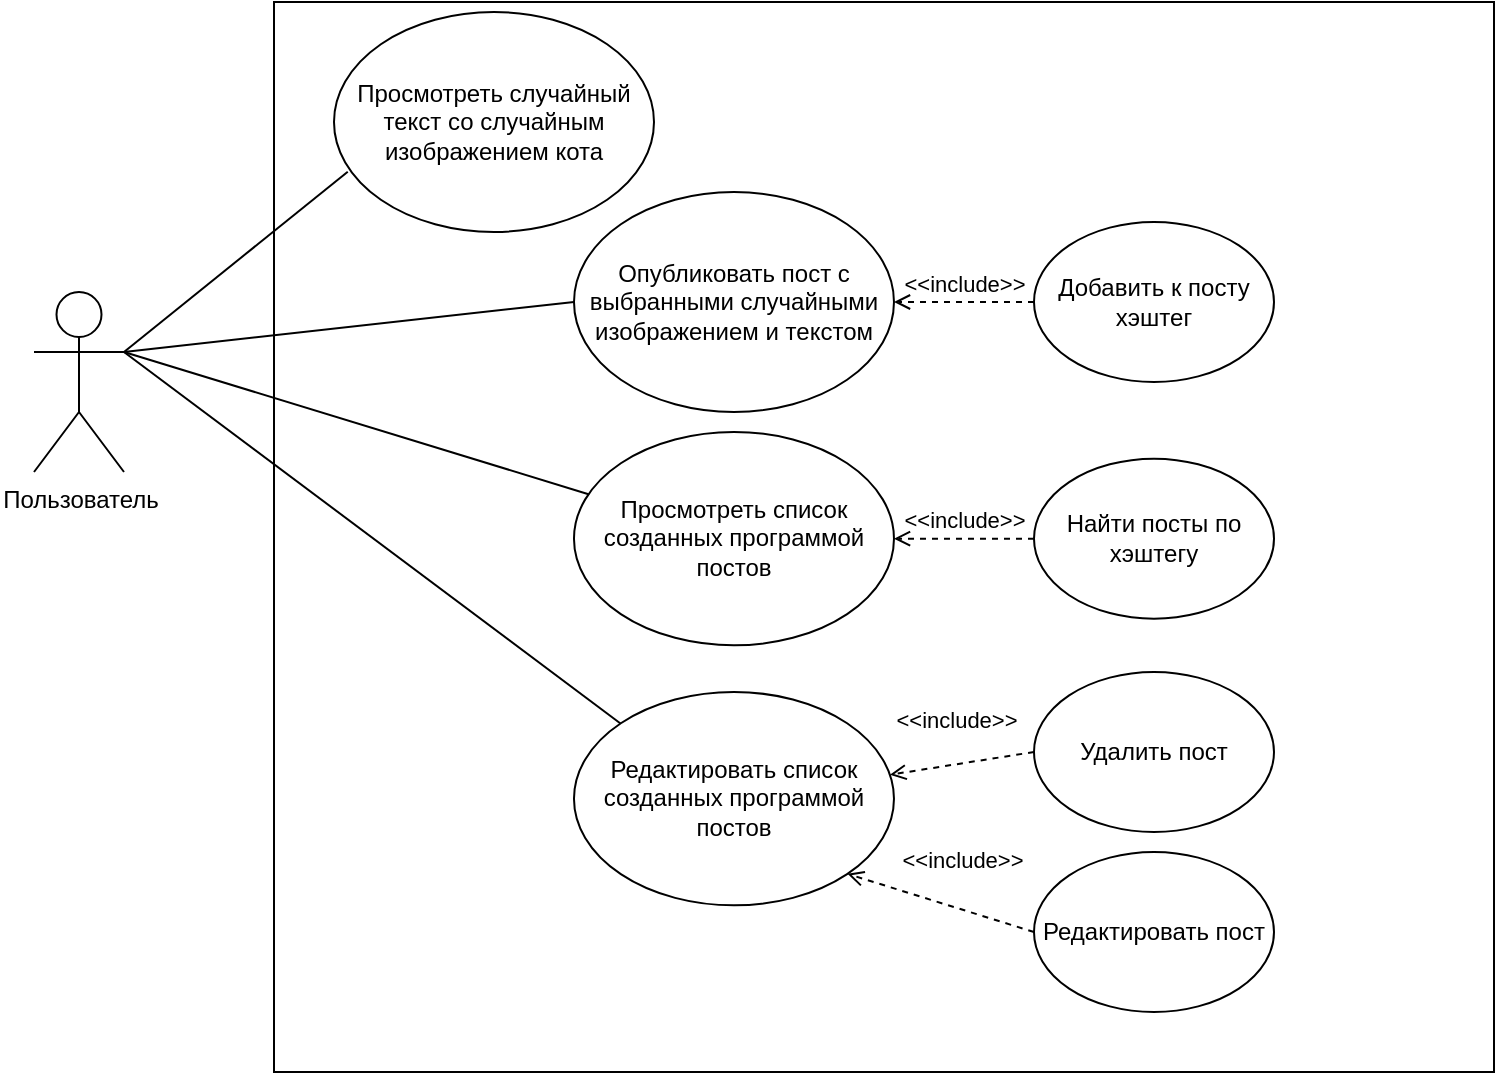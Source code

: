 <mxfile version="13.7.5" type="github">
  <diagram id="Kb7JWgAajQ4Wwjjnbo75" name="Page-1">
    <mxGraphModel dx="1221" dy="645" grid="1" gridSize="10" guides="1" tooltips="1" connect="1" arrows="1" fold="1" page="1" pageScale="1" pageWidth="827" pageHeight="1169" math="0" shadow="0">
      <root>
        <mxCell id="0" />
        <mxCell id="1" parent="0" />
        <mxCell id="i-wQdqTJ9NW0_4OIA6yA-1" value="Пользователь&lt;br&gt;" style="shape=umlActor;verticalLabelPosition=bottom;verticalAlign=top;html=1;outlineConnect=0;" vertex="1" parent="1">
          <mxGeometry x="80" y="230" width="45" height="90" as="geometry" />
        </mxCell>
        <mxCell id="i-wQdqTJ9NW0_4OIA6yA-3" value="" style="rounded=0;whiteSpace=wrap;html=1;" vertex="1" parent="1">
          <mxGeometry x="200" y="85" width="610" height="535" as="geometry" />
        </mxCell>
        <mxCell id="i-wQdqTJ9NW0_4OIA6yA-4" value="Просмотреть случайный текст со случайным изображением кота" style="ellipse;whiteSpace=wrap;html=1;" vertex="1" parent="1">
          <mxGeometry x="230" y="90" width="160" height="110" as="geometry" />
        </mxCell>
        <mxCell id="i-wQdqTJ9NW0_4OIA6yA-5" value="" style="endArrow=none;html=1;exitX=1;exitY=0.333;exitDx=0;exitDy=0;exitPerimeter=0;entryX=0.043;entryY=0.726;entryDx=0;entryDy=0;entryPerimeter=0;" edge="1" parent="1" source="i-wQdqTJ9NW0_4OIA6yA-1" target="i-wQdqTJ9NW0_4OIA6yA-4">
          <mxGeometry width="50" height="50" relative="1" as="geometry">
            <mxPoint x="390" y="290" as="sourcePoint" />
            <mxPoint x="440" y="240" as="targetPoint" />
          </mxGeometry>
        </mxCell>
        <mxCell id="i-wQdqTJ9NW0_4OIA6yA-6" value="Опубликовать пост с выбранными случайными изображением и текстом" style="ellipse;whiteSpace=wrap;html=1;" vertex="1" parent="1">
          <mxGeometry x="350" y="180" width="159.99" height="110" as="geometry" />
        </mxCell>
        <mxCell id="i-wQdqTJ9NW0_4OIA6yA-7" value="" style="endArrow=none;html=1;exitX=1;exitY=0.333;exitDx=0;exitDy=0;exitPerimeter=0;entryX=0;entryY=0.5;entryDx=0;entryDy=0;" edge="1" parent="1" source="i-wQdqTJ9NW0_4OIA6yA-1" target="i-wQdqTJ9NW0_4OIA6yA-6">
          <mxGeometry width="50" height="50" relative="1" as="geometry">
            <mxPoint x="380" y="270" as="sourcePoint" />
            <mxPoint x="430" y="220" as="targetPoint" />
          </mxGeometry>
        </mxCell>
        <mxCell id="i-wQdqTJ9NW0_4OIA6yA-8" value="Просмотреть список созданных программой постов" style="ellipse;whiteSpace=wrap;html=1;" vertex="1" parent="1">
          <mxGeometry x="349.99" y="299.99" width="160" height="106.67" as="geometry" />
        </mxCell>
        <mxCell id="i-wQdqTJ9NW0_4OIA6yA-9" value="Добавить к посту хэштег" style="ellipse;whiteSpace=wrap;html=1;" vertex="1" parent="1">
          <mxGeometry x="580" y="195" width="120" height="80" as="geometry" />
        </mxCell>
        <mxCell id="i-wQdqTJ9NW0_4OIA6yA-13" value="&amp;lt;&amp;lt;include&amp;gt;&amp;gt;" style="edgeStyle=none;html=1;endArrow=open;verticalAlign=bottom;dashed=1;labelBackgroundColor=none;exitX=0;exitY=0.5;exitDx=0;exitDy=0;" edge="1" parent="1" source="i-wQdqTJ9NW0_4OIA6yA-9" target="i-wQdqTJ9NW0_4OIA6yA-6">
          <mxGeometry width="160" relative="1" as="geometry">
            <mxPoint x="330" y="230" as="sourcePoint" />
            <mxPoint x="490" y="230" as="targetPoint" />
          </mxGeometry>
        </mxCell>
        <mxCell id="i-wQdqTJ9NW0_4OIA6yA-14" value="Найти посты по хэштегу" style="ellipse;whiteSpace=wrap;html=1;" vertex="1" parent="1">
          <mxGeometry x="580" y="313.33" width="120" height="80" as="geometry" />
        </mxCell>
        <mxCell id="i-wQdqTJ9NW0_4OIA6yA-15" value="&amp;lt;&amp;lt;include&amp;gt;&amp;gt;" style="edgeStyle=none;html=1;endArrow=open;verticalAlign=bottom;dashed=1;labelBackgroundColor=none;exitX=0;exitY=0.5;exitDx=0;exitDy=0;entryX=1;entryY=0.5;entryDx=0;entryDy=0;" edge="1" parent="1" source="i-wQdqTJ9NW0_4OIA6yA-14" target="i-wQdqTJ9NW0_4OIA6yA-8">
          <mxGeometry width="160" relative="1" as="geometry">
            <mxPoint x="330" y="230" as="sourcePoint" />
            <mxPoint x="490" y="230" as="targetPoint" />
          </mxGeometry>
        </mxCell>
        <mxCell id="i-wQdqTJ9NW0_4OIA6yA-16" value="" style="endArrow=none;html=1;entryX=1;entryY=0.333;entryDx=0;entryDy=0;entryPerimeter=0;" edge="1" parent="1" source="i-wQdqTJ9NW0_4OIA6yA-8" target="i-wQdqTJ9NW0_4OIA6yA-1">
          <mxGeometry width="50" height="50" relative="1" as="geometry">
            <mxPoint x="380" y="250" as="sourcePoint" />
            <mxPoint x="430" y="200" as="targetPoint" />
          </mxGeometry>
        </mxCell>
        <mxCell id="i-wQdqTJ9NW0_4OIA6yA-18" value="Редактировать список созданных программой постов" style="ellipse;whiteSpace=wrap;html=1;" vertex="1" parent="1">
          <mxGeometry x="349.99" y="430" width="160" height="106.67" as="geometry" />
        </mxCell>
        <mxCell id="i-wQdqTJ9NW0_4OIA6yA-19" value="" style="endArrow=none;html=1;entryX=1;entryY=0.333;entryDx=0;entryDy=0;entryPerimeter=0;exitX=0;exitY=0;exitDx=0;exitDy=0;" edge="1" parent="1" source="i-wQdqTJ9NW0_4OIA6yA-18" target="i-wQdqTJ9NW0_4OIA6yA-1">
          <mxGeometry width="50" height="50" relative="1" as="geometry">
            <mxPoint x="100" y="530" as="sourcePoint" />
            <mxPoint x="150" y="480" as="targetPoint" />
          </mxGeometry>
        </mxCell>
        <mxCell id="i-wQdqTJ9NW0_4OIA6yA-20" value="Удалить пост" style="ellipse;whiteSpace=wrap;html=1;" vertex="1" parent="1">
          <mxGeometry x="580" y="420" width="120" height="80" as="geometry" />
        </mxCell>
        <mxCell id="i-wQdqTJ9NW0_4OIA6yA-21" value="Редактировать пост" style="ellipse;whiteSpace=wrap;html=1;" vertex="1" parent="1">
          <mxGeometry x="580" y="510" width="120" height="80" as="geometry" />
        </mxCell>
        <mxCell id="i-wQdqTJ9NW0_4OIA6yA-22" value="&amp;lt;&amp;lt;include&amp;gt;&amp;gt;" style="edgeStyle=none;html=1;endArrow=open;verticalAlign=bottom;dashed=1;labelBackgroundColor=none;exitX=0;exitY=0.5;exitDx=0;exitDy=0;entryX=1;entryY=1;entryDx=0;entryDy=0;" edge="1" parent="1" source="i-wQdqTJ9NW0_4OIA6yA-21" target="i-wQdqTJ9NW0_4OIA6yA-18">
          <mxGeometry x="-0.131" y="-15" width="160" relative="1" as="geometry">
            <mxPoint x="240" y="580" as="sourcePoint" />
            <mxPoint x="400" y="580" as="targetPoint" />
            <mxPoint as="offset" />
          </mxGeometry>
        </mxCell>
        <mxCell id="i-wQdqTJ9NW0_4OIA6yA-23" value="&amp;lt;&amp;lt;include&amp;gt;&amp;gt;" style="edgeStyle=none;html=1;endArrow=open;verticalAlign=bottom;dashed=1;labelBackgroundColor=none;exitX=0;exitY=0.5;exitDx=0;exitDy=0;" edge="1" parent="1" source="i-wQdqTJ9NW0_4OIA6yA-20" target="i-wQdqTJ9NW0_4OIA6yA-18">
          <mxGeometry x="0.028" y="-13" width="160" relative="1" as="geometry">
            <mxPoint y="500" as="sourcePoint" />
            <mxPoint x="160" y="500" as="targetPoint" />
            <mxPoint as="offset" />
          </mxGeometry>
        </mxCell>
      </root>
    </mxGraphModel>
  </diagram>
</mxfile>
